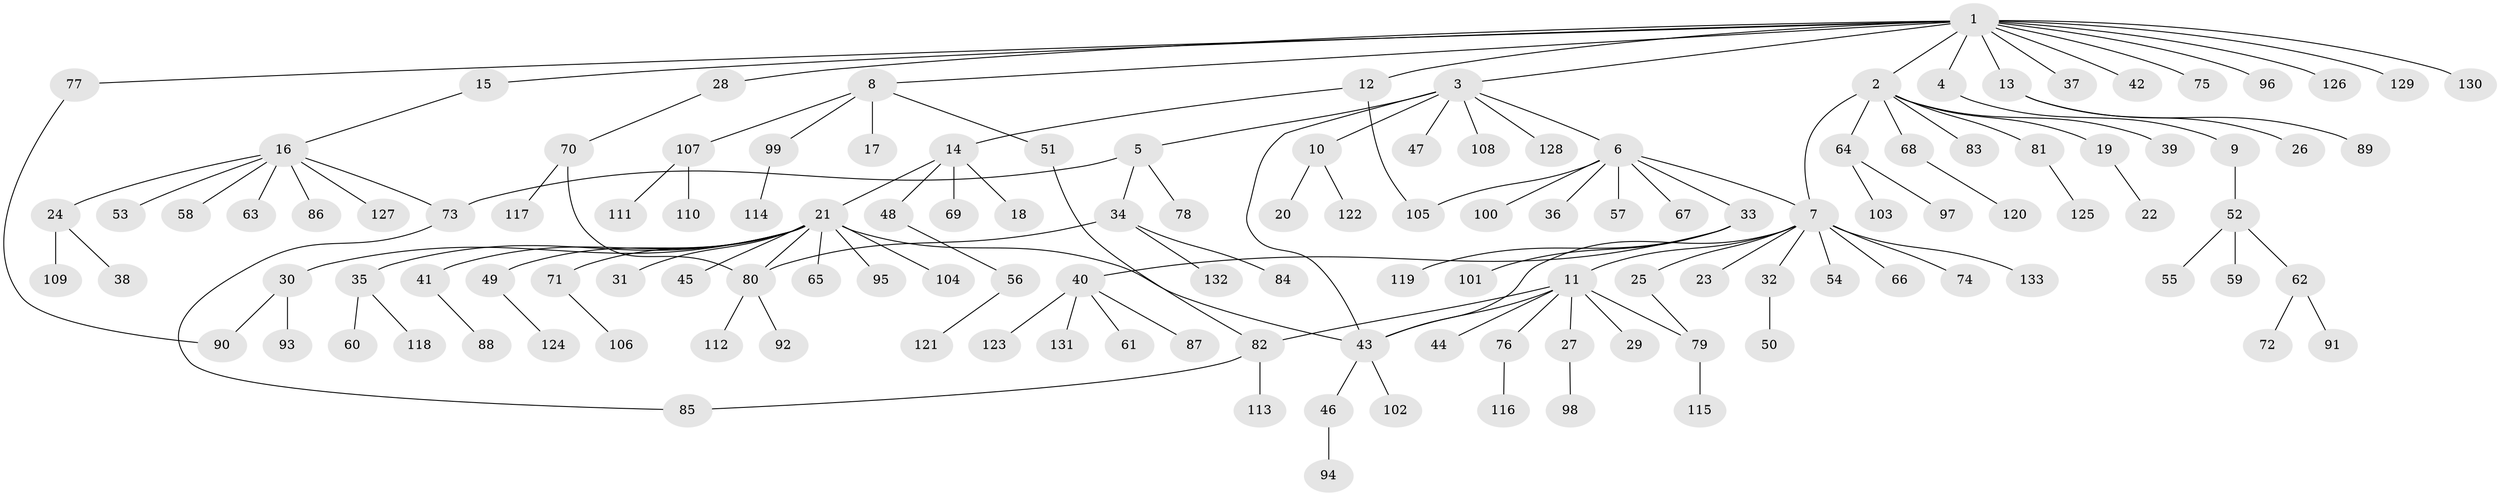 // coarse degree distribution, {16: 0.009433962264150943, 8: 0.009433962264150943, 12: 0.018867924528301886, 2: 0.1792452830188679, 3: 0.05660377358490566, 7: 0.009433962264150943, 10: 0.009433962264150943, 5: 0.018867924528301886, 9: 0.018867924528301886, 6: 0.009433962264150943, 1: 0.6320754716981132, 4: 0.02830188679245283}
// Generated by graph-tools (version 1.1) at 2025/41/03/06/25 10:41:49]
// undirected, 133 vertices, 144 edges
graph export_dot {
graph [start="1"]
  node [color=gray90,style=filled];
  1;
  2;
  3;
  4;
  5;
  6;
  7;
  8;
  9;
  10;
  11;
  12;
  13;
  14;
  15;
  16;
  17;
  18;
  19;
  20;
  21;
  22;
  23;
  24;
  25;
  26;
  27;
  28;
  29;
  30;
  31;
  32;
  33;
  34;
  35;
  36;
  37;
  38;
  39;
  40;
  41;
  42;
  43;
  44;
  45;
  46;
  47;
  48;
  49;
  50;
  51;
  52;
  53;
  54;
  55;
  56;
  57;
  58;
  59;
  60;
  61;
  62;
  63;
  64;
  65;
  66;
  67;
  68;
  69;
  70;
  71;
  72;
  73;
  74;
  75;
  76;
  77;
  78;
  79;
  80;
  81;
  82;
  83;
  84;
  85;
  86;
  87;
  88;
  89;
  90;
  91;
  92;
  93;
  94;
  95;
  96;
  97;
  98;
  99;
  100;
  101;
  102;
  103;
  104;
  105;
  106;
  107;
  108;
  109;
  110;
  111;
  112;
  113;
  114;
  115;
  116;
  117;
  118;
  119;
  120;
  121;
  122;
  123;
  124;
  125;
  126;
  127;
  128;
  129;
  130;
  131;
  132;
  133;
  1 -- 2;
  1 -- 3;
  1 -- 4;
  1 -- 8;
  1 -- 12;
  1 -- 13;
  1 -- 15;
  1 -- 28;
  1 -- 37;
  1 -- 42;
  1 -- 75;
  1 -- 77;
  1 -- 96;
  1 -- 126;
  1 -- 129;
  1 -- 130;
  2 -- 7;
  2 -- 19;
  2 -- 39;
  2 -- 64;
  2 -- 68;
  2 -- 81;
  2 -- 83;
  3 -- 5;
  3 -- 6;
  3 -- 10;
  3 -- 43;
  3 -- 47;
  3 -- 108;
  3 -- 128;
  4 -- 9;
  5 -- 34;
  5 -- 73;
  5 -- 78;
  6 -- 7;
  6 -- 33;
  6 -- 36;
  6 -- 57;
  6 -- 67;
  6 -- 100;
  6 -- 105;
  7 -- 11;
  7 -- 23;
  7 -- 25;
  7 -- 32;
  7 -- 43;
  7 -- 54;
  7 -- 66;
  7 -- 74;
  7 -- 133;
  8 -- 17;
  8 -- 51;
  8 -- 99;
  8 -- 107;
  9 -- 52;
  10 -- 20;
  10 -- 122;
  11 -- 27;
  11 -- 29;
  11 -- 43;
  11 -- 44;
  11 -- 76;
  11 -- 79;
  11 -- 82;
  12 -- 14;
  12 -- 105;
  13 -- 26;
  13 -- 89;
  14 -- 18;
  14 -- 21;
  14 -- 48;
  14 -- 69;
  15 -- 16;
  16 -- 24;
  16 -- 53;
  16 -- 58;
  16 -- 63;
  16 -- 73;
  16 -- 86;
  16 -- 127;
  19 -- 22;
  21 -- 30;
  21 -- 31;
  21 -- 35;
  21 -- 41;
  21 -- 43;
  21 -- 45;
  21 -- 49;
  21 -- 65;
  21 -- 71;
  21 -- 80;
  21 -- 95;
  21 -- 104;
  24 -- 38;
  24 -- 109;
  25 -- 79;
  27 -- 98;
  28 -- 70;
  30 -- 90;
  30 -- 93;
  32 -- 50;
  33 -- 40;
  33 -- 101;
  33 -- 119;
  34 -- 80;
  34 -- 84;
  34 -- 132;
  35 -- 60;
  35 -- 118;
  40 -- 61;
  40 -- 87;
  40 -- 123;
  40 -- 131;
  41 -- 88;
  43 -- 46;
  43 -- 102;
  46 -- 94;
  48 -- 56;
  49 -- 124;
  51 -- 82;
  52 -- 55;
  52 -- 59;
  52 -- 62;
  56 -- 121;
  62 -- 72;
  62 -- 91;
  64 -- 97;
  64 -- 103;
  68 -- 120;
  70 -- 80;
  70 -- 117;
  71 -- 106;
  73 -- 85;
  76 -- 116;
  77 -- 90;
  79 -- 115;
  80 -- 92;
  80 -- 112;
  81 -- 125;
  82 -- 85;
  82 -- 113;
  99 -- 114;
  107 -- 110;
  107 -- 111;
}
